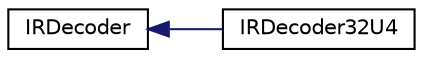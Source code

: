 digraph "Graphical Class Hierarchy"
{
 // LATEX_PDF_SIZE
  edge [fontname="Helvetica",fontsize="10",labelfontname="Helvetica",labelfontsize="10"];
  node [fontname="Helvetica",fontsize="10",shape=record];
  rankdir="LR";
  Node0 [label="IRDecoder",height=0.2,width=0.4,color="black", fillcolor="white", style="filled",URL="$classIRDecoder.html",tooltip=" "];
  Node0 -> Node1 [dir="back",color="midnightblue",fontsize="10",style="solid",fontname="Helvetica"];
  Node1 [label="IRDecoder32U4",height=0.2,width=0.4,color="black", fillcolor="white", style="filled",URL="$classIRDecoder32U4.html",tooltip=" "];
}

